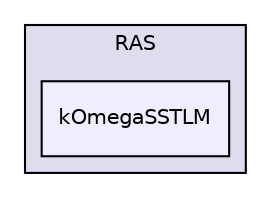 digraph "src/TurbulenceModels/turbulenceModels/RAS/kOmegaSSTLM" {
  bgcolor=transparent;
  compound=true
  node [ fontsize="10", fontname="Helvetica"];
  edge [ labelfontsize="10", labelfontname="Helvetica"];
  subgraph clusterdir_adfb94148fb30832cafb0debb79458ba {
    graph [ bgcolor="#ddddee", pencolor="black", label="RAS" fontname="Helvetica", fontsize="10", URL="dir_adfb94148fb30832cafb0debb79458ba.html"]
  dir_28c3fc21dccb95a29129dedc24ab4636 [shape=box, label="kOmegaSSTLM", style="filled", fillcolor="#eeeeff", pencolor="black", URL="dir_28c3fc21dccb95a29129dedc24ab4636.html"];
  }
}
